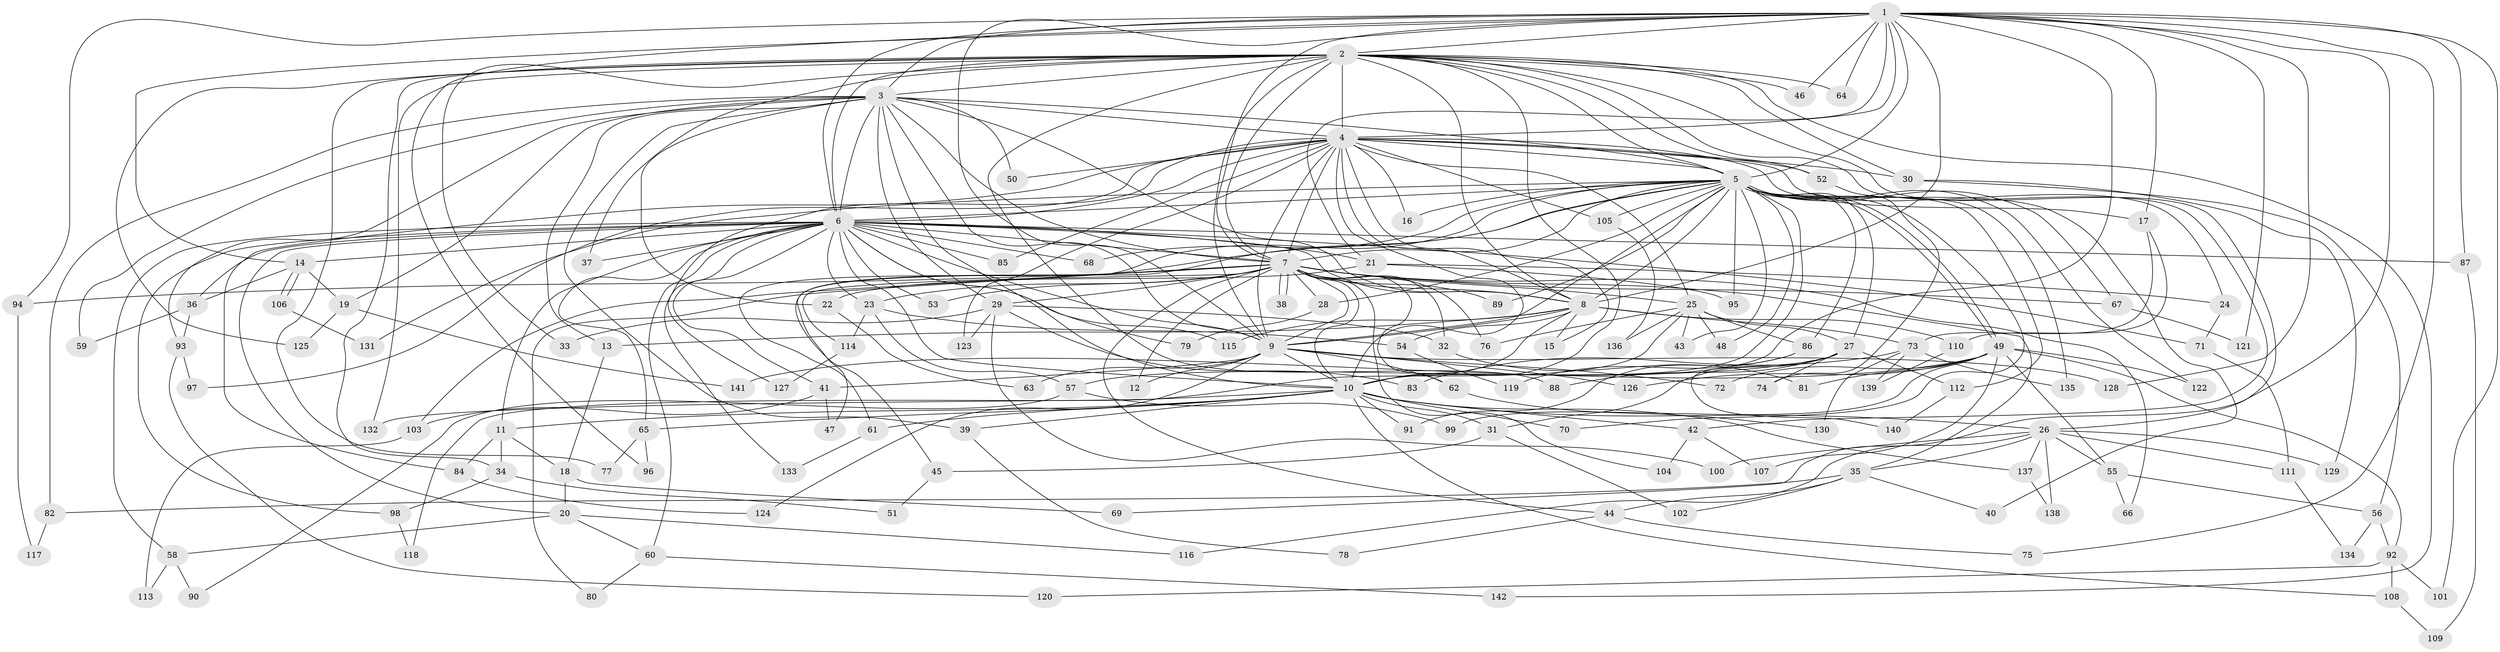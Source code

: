 // coarse degree distribution, {26: 0.017857142857142856, 2: 0.5357142857142857, 17: 0.017857142857142856, 3: 0.07142857142857142, 5: 0.07142857142857142, 1: 0.08928571428571429, 8: 0.03571428571428571, 6: 0.05357142857142857, 4: 0.03571428571428571, 18: 0.017857142857142856, 7: 0.017857142857142856, 21: 0.017857142857142856, 10: 0.017857142857142856}
// Generated by graph-tools (version 1.1) at 2025/48/03/04/25 21:48:45]
// undirected, 142 vertices, 309 edges
graph export_dot {
graph [start="1"]
  node [color=gray90,style=filled];
  1;
  2;
  3;
  4;
  5;
  6;
  7;
  8;
  9;
  10;
  11;
  12;
  13;
  14;
  15;
  16;
  17;
  18;
  19;
  20;
  21;
  22;
  23;
  24;
  25;
  26;
  27;
  28;
  29;
  30;
  31;
  32;
  33;
  34;
  35;
  36;
  37;
  38;
  39;
  40;
  41;
  42;
  43;
  44;
  45;
  46;
  47;
  48;
  49;
  50;
  51;
  52;
  53;
  54;
  55;
  56;
  57;
  58;
  59;
  60;
  61;
  62;
  63;
  64;
  65;
  66;
  67;
  68;
  69;
  70;
  71;
  72;
  73;
  74;
  75;
  76;
  77;
  78;
  79;
  80;
  81;
  82;
  83;
  84;
  85;
  86;
  87;
  88;
  89;
  90;
  91;
  92;
  93;
  94;
  95;
  96;
  97;
  98;
  99;
  100;
  101;
  102;
  103;
  104;
  105;
  106;
  107;
  108;
  109;
  110;
  111;
  112;
  113;
  114;
  115;
  116;
  117;
  118;
  119;
  120;
  121;
  122;
  123;
  124;
  125;
  126;
  127;
  128;
  129;
  130;
  131;
  132;
  133;
  134;
  135;
  136;
  137;
  138;
  139;
  140;
  141;
  142;
  1 -- 2;
  1 -- 3;
  1 -- 4;
  1 -- 5;
  1 -- 6;
  1 -- 7;
  1 -- 8;
  1 -- 9;
  1 -- 10;
  1 -- 14;
  1 -- 17;
  1 -- 21;
  1 -- 46;
  1 -- 64;
  1 -- 69;
  1 -- 75;
  1 -- 87;
  1 -- 94;
  1 -- 96;
  1 -- 101;
  1 -- 121;
  1 -- 128;
  2 -- 3;
  2 -- 4;
  2 -- 5;
  2 -- 6;
  2 -- 7;
  2 -- 8;
  2 -- 9;
  2 -- 10;
  2 -- 26;
  2 -- 30;
  2 -- 33;
  2 -- 34;
  2 -- 37;
  2 -- 42;
  2 -- 46;
  2 -- 52;
  2 -- 64;
  2 -- 77;
  2 -- 88;
  2 -- 125;
  2 -- 132;
  2 -- 142;
  3 -- 4;
  3 -- 5;
  3 -- 6;
  3 -- 7;
  3 -- 8;
  3 -- 9;
  3 -- 10;
  3 -- 13;
  3 -- 19;
  3 -- 22;
  3 -- 29;
  3 -- 39;
  3 -- 50;
  3 -- 59;
  3 -- 82;
  3 -- 93;
  4 -- 5;
  4 -- 6;
  4 -- 7;
  4 -- 8;
  4 -- 9;
  4 -- 10;
  4 -- 15;
  4 -- 16;
  4 -- 17;
  4 -- 24;
  4 -- 25;
  4 -- 30;
  4 -- 50;
  4 -- 52;
  4 -- 84;
  4 -- 85;
  4 -- 97;
  4 -- 105;
  4 -- 123;
  4 -- 127;
  5 -- 6;
  5 -- 7;
  5 -- 8;
  5 -- 9;
  5 -- 10;
  5 -- 16;
  5 -- 27;
  5 -- 28;
  5 -- 40;
  5 -- 43;
  5 -- 45;
  5 -- 47;
  5 -- 48;
  5 -- 49;
  5 -- 49;
  5 -- 61;
  5 -- 67;
  5 -- 68;
  5 -- 70;
  5 -- 86;
  5 -- 89;
  5 -- 95;
  5 -- 105;
  5 -- 112;
  5 -- 122;
  5 -- 131;
  5 -- 135;
  6 -- 7;
  6 -- 8;
  6 -- 9;
  6 -- 10;
  6 -- 11;
  6 -- 14;
  6 -- 20;
  6 -- 21;
  6 -- 23;
  6 -- 36;
  6 -- 37;
  6 -- 41;
  6 -- 53;
  6 -- 58;
  6 -- 60;
  6 -- 65;
  6 -- 68;
  6 -- 71;
  6 -- 79;
  6 -- 85;
  6 -- 87;
  6 -- 98;
  6 -- 115;
  6 -- 133;
  7 -- 8;
  7 -- 9;
  7 -- 10;
  7 -- 12;
  7 -- 23;
  7 -- 25;
  7 -- 28;
  7 -- 29;
  7 -- 32;
  7 -- 35;
  7 -- 38;
  7 -- 38;
  7 -- 44;
  7 -- 53;
  7 -- 62;
  7 -- 66;
  7 -- 67;
  7 -- 76;
  7 -- 80;
  7 -- 89;
  7 -- 94;
  7 -- 103;
  7 -- 104;
  7 -- 114;
  8 -- 9;
  8 -- 10;
  8 -- 13;
  8 -- 15;
  8 -- 54;
  8 -- 73;
  8 -- 110;
  8 -- 115;
  9 -- 10;
  9 -- 12;
  9 -- 41;
  9 -- 62;
  9 -- 63;
  9 -- 72;
  9 -- 124;
  9 -- 126;
  9 -- 128;
  10 -- 11;
  10 -- 26;
  10 -- 31;
  10 -- 39;
  10 -- 42;
  10 -- 61;
  10 -- 65;
  10 -- 70;
  10 -- 91;
  10 -- 108;
  10 -- 132;
  10 -- 137;
  11 -- 18;
  11 -- 34;
  11 -- 84;
  13 -- 18;
  14 -- 19;
  14 -- 36;
  14 -- 106;
  14 -- 106;
  17 -- 73;
  17 -- 110;
  18 -- 20;
  18 -- 69;
  19 -- 125;
  19 -- 141;
  20 -- 58;
  20 -- 60;
  20 -- 116;
  21 -- 22;
  21 -- 24;
  21 -- 95;
  22 -- 63;
  23 -- 54;
  23 -- 57;
  23 -- 114;
  24 -- 71;
  25 -- 27;
  25 -- 43;
  25 -- 48;
  25 -- 76;
  25 -- 86;
  25 -- 118;
  25 -- 136;
  26 -- 35;
  26 -- 55;
  26 -- 100;
  26 -- 111;
  26 -- 116;
  26 -- 129;
  26 -- 137;
  26 -- 138;
  27 -- 31;
  27 -- 57;
  27 -- 74;
  27 -- 88;
  27 -- 112;
  27 -- 140;
  28 -- 79;
  29 -- 32;
  29 -- 33;
  29 -- 83;
  29 -- 100;
  29 -- 123;
  30 -- 56;
  30 -- 129;
  31 -- 45;
  31 -- 102;
  32 -- 81;
  34 -- 51;
  34 -- 98;
  35 -- 40;
  35 -- 44;
  35 -- 82;
  35 -- 102;
  36 -- 59;
  36 -- 93;
  39 -- 78;
  41 -- 47;
  41 -- 103;
  42 -- 104;
  42 -- 107;
  44 -- 75;
  44 -- 78;
  45 -- 51;
  49 -- 55;
  49 -- 72;
  49 -- 81;
  49 -- 92;
  49 -- 99;
  49 -- 107;
  49 -- 122;
  49 -- 126;
  49 -- 141;
  52 -- 74;
  54 -- 119;
  55 -- 56;
  55 -- 66;
  56 -- 92;
  56 -- 134;
  57 -- 90;
  57 -- 99;
  58 -- 90;
  58 -- 113;
  60 -- 80;
  60 -- 142;
  61 -- 133;
  62 -- 130;
  65 -- 77;
  65 -- 96;
  67 -- 121;
  71 -- 111;
  73 -- 83;
  73 -- 130;
  73 -- 135;
  73 -- 139;
  82 -- 117;
  84 -- 124;
  86 -- 91;
  86 -- 119;
  87 -- 109;
  92 -- 101;
  92 -- 108;
  92 -- 120;
  93 -- 97;
  93 -- 120;
  94 -- 117;
  98 -- 118;
  103 -- 113;
  105 -- 136;
  106 -- 131;
  108 -- 109;
  110 -- 139;
  111 -- 134;
  112 -- 140;
  114 -- 127;
  137 -- 138;
}
